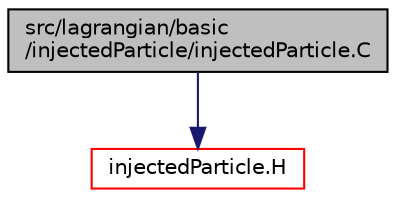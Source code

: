 digraph "src/lagrangian/basic/injectedParticle/injectedParticle.C"
{
  bgcolor="transparent";
  edge [fontname="Helvetica",fontsize="10",labelfontname="Helvetica",labelfontsize="10"];
  node [fontname="Helvetica",fontsize="10",shape=record];
  Node1 [label="src/lagrangian/basic\l/injectedParticle/injectedParticle.C",height=0.2,width=0.4,color="black", fillcolor="grey75", style="filled" fontcolor="black"];
  Node1 -> Node2 [color="midnightblue",fontsize="10",style="solid",fontname="Helvetica"];
  Node2 [label="injectedParticle.H",height=0.2,width=0.4,color="red",URL="$injectedParticle_8H.html"];
}

